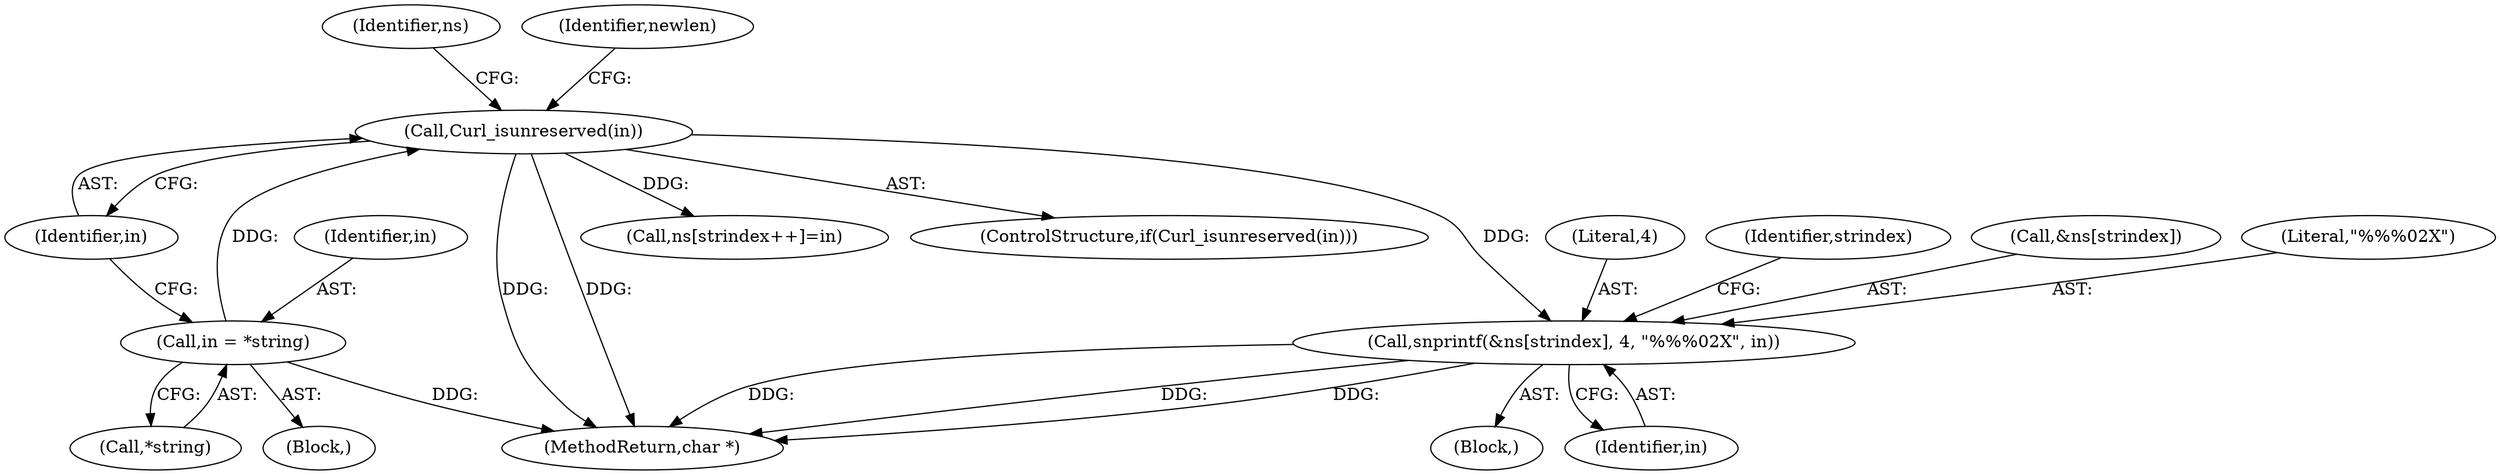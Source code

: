 digraph "0_curl_75ca568fa1c19de4c5358fed246686de8467c238@API" {
"1000215" [label="(Call,snprintf(&ns[strindex], 4, \"%%%02X\", in))"];
"1000162" [label="(Call,Curl_isunreserved(in))"];
"1000157" [label="(Call,in = *string)"];
"1000220" [label="(Literal,4)"];
"1000166" [label="(Identifier,ns)"];
"1000159" [label="(Call,*string)"];
"1000224" [label="(Identifier,strindex)"];
"1000157" [label="(Call,in = *string)"];
"1000171" [label="(Block,)"];
"1000216" [label="(Call,&ns[strindex])"];
"1000221" [label="(Literal,\"%%%02X\")"];
"1000163" [label="(Identifier,in)"];
"1000235" [label="(MethodReturn,char *)"];
"1000164" [label="(Call,ns[strindex++]=in)"];
"1000156" [label="(Block,)"];
"1000158" [label="(Identifier,in)"];
"1000222" [label="(Identifier,in)"];
"1000215" [label="(Call,snprintf(&ns[strindex], 4, \"%%%02X\", in))"];
"1000161" [label="(ControlStructure,if(Curl_isunreserved(in)))"];
"1000173" [label="(Identifier,newlen)"];
"1000162" [label="(Call,Curl_isunreserved(in))"];
"1000215" -> "1000171"  [label="AST: "];
"1000215" -> "1000222"  [label="CFG: "];
"1000216" -> "1000215"  [label="AST: "];
"1000220" -> "1000215"  [label="AST: "];
"1000221" -> "1000215"  [label="AST: "];
"1000222" -> "1000215"  [label="AST: "];
"1000224" -> "1000215"  [label="CFG: "];
"1000215" -> "1000235"  [label="DDG: "];
"1000215" -> "1000235"  [label="DDG: "];
"1000215" -> "1000235"  [label="DDG: "];
"1000162" -> "1000215"  [label="DDG: "];
"1000162" -> "1000161"  [label="AST: "];
"1000162" -> "1000163"  [label="CFG: "];
"1000163" -> "1000162"  [label="AST: "];
"1000166" -> "1000162"  [label="CFG: "];
"1000173" -> "1000162"  [label="CFG: "];
"1000162" -> "1000235"  [label="DDG: "];
"1000162" -> "1000235"  [label="DDG: "];
"1000157" -> "1000162"  [label="DDG: "];
"1000162" -> "1000164"  [label="DDG: "];
"1000157" -> "1000156"  [label="AST: "];
"1000157" -> "1000159"  [label="CFG: "];
"1000158" -> "1000157"  [label="AST: "];
"1000159" -> "1000157"  [label="AST: "];
"1000163" -> "1000157"  [label="CFG: "];
"1000157" -> "1000235"  [label="DDG: "];
}
